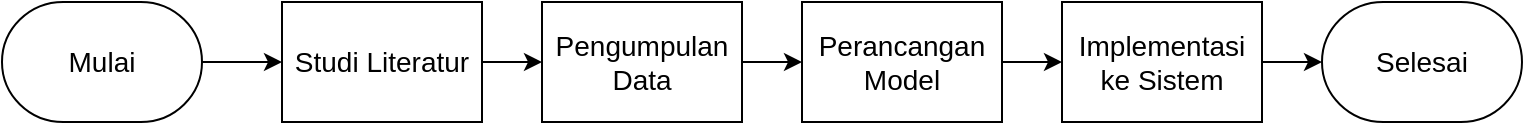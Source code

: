 <mxfile version="24.4.13" type="github">
  <diagram name="Page-1" id="nHCN08_IxAETz8GWsIQa">
    <mxGraphModel dx="1050" dy="565" grid="1" gridSize="10" guides="1" tooltips="1" connect="1" arrows="1" fold="1" page="1" pageScale="1" pageWidth="850" pageHeight="1100" math="0" shadow="0">
      <root>
        <mxCell id="0" />
        <mxCell id="1" parent="0" />
        <mxCell id="cGolmNBUZgRThdtmEXyv-7" value="" style="edgeStyle=orthogonalEdgeStyle;rounded=0;orthogonalLoop=1;jettySize=auto;html=1;" edge="1" parent="1" source="cGolmNBUZgRThdtmEXyv-1" target="cGolmNBUZgRThdtmEXyv-3">
          <mxGeometry relative="1" as="geometry" />
        </mxCell>
        <mxCell id="cGolmNBUZgRThdtmEXyv-1" value="&lt;font style=&quot;font-size: 14px;&quot;&gt;Mulai&lt;/font&gt;" style="html=1;shape=mxgraph.flowchart.terminator;whiteSpace=wrap;" vertex="1" parent="1">
          <mxGeometry x="10" y="180" width="100" height="60" as="geometry" />
        </mxCell>
        <mxCell id="cGolmNBUZgRThdtmEXyv-9" value="" style="edgeStyle=orthogonalEdgeStyle;rounded=0;orthogonalLoop=1;jettySize=auto;html=1;" edge="1" parent="1" source="cGolmNBUZgRThdtmEXyv-2" target="cGolmNBUZgRThdtmEXyv-4">
          <mxGeometry relative="1" as="geometry" />
        </mxCell>
        <mxCell id="cGolmNBUZgRThdtmEXyv-2" value="&lt;font style=&quot;font-size: 14px;&quot;&gt;Pengumpulan Data&lt;/font&gt;" style="rounded=0;whiteSpace=wrap;html=1;" vertex="1" parent="1">
          <mxGeometry x="280" y="180" width="100" height="60" as="geometry" />
        </mxCell>
        <mxCell id="cGolmNBUZgRThdtmEXyv-8" value="" style="edgeStyle=orthogonalEdgeStyle;rounded=0;orthogonalLoop=1;jettySize=auto;html=1;" edge="1" parent="1" source="cGolmNBUZgRThdtmEXyv-3" target="cGolmNBUZgRThdtmEXyv-2">
          <mxGeometry relative="1" as="geometry" />
        </mxCell>
        <mxCell id="cGolmNBUZgRThdtmEXyv-3" value="&lt;font style=&quot;font-size: 14px;&quot;&gt;Studi Literatur&lt;/font&gt;" style="rounded=0;whiteSpace=wrap;html=1;" vertex="1" parent="1">
          <mxGeometry x="150" y="180" width="100" height="60" as="geometry" />
        </mxCell>
        <mxCell id="cGolmNBUZgRThdtmEXyv-10" value="" style="edgeStyle=orthogonalEdgeStyle;rounded=0;orthogonalLoop=1;jettySize=auto;html=1;" edge="1" parent="1" source="cGolmNBUZgRThdtmEXyv-4" target="cGolmNBUZgRThdtmEXyv-5">
          <mxGeometry relative="1" as="geometry" />
        </mxCell>
        <mxCell id="cGolmNBUZgRThdtmEXyv-4" value="&lt;font style=&quot;font-size: 14px;&quot;&gt;Perancangan Model&lt;/font&gt;" style="rounded=0;whiteSpace=wrap;html=1;" vertex="1" parent="1">
          <mxGeometry x="410" y="180" width="100" height="60" as="geometry" />
        </mxCell>
        <mxCell id="cGolmNBUZgRThdtmEXyv-11" value="" style="edgeStyle=orthogonalEdgeStyle;rounded=0;orthogonalLoop=1;jettySize=auto;html=1;" edge="1" parent="1" source="cGolmNBUZgRThdtmEXyv-5" target="cGolmNBUZgRThdtmEXyv-6">
          <mxGeometry relative="1" as="geometry" />
        </mxCell>
        <mxCell id="cGolmNBUZgRThdtmEXyv-5" value="&lt;font style=&quot;font-size: 14px;&quot;&gt;Implementasi ke Sistem&lt;/font&gt;" style="rounded=0;whiteSpace=wrap;html=1;" vertex="1" parent="1">
          <mxGeometry x="540" y="180" width="100" height="60" as="geometry" />
        </mxCell>
        <mxCell id="cGolmNBUZgRThdtmEXyv-6" value="&lt;font style=&quot;font-size: 14px;&quot;&gt;Selesai&lt;/font&gt;" style="html=1;shape=mxgraph.flowchart.terminator;whiteSpace=wrap;" vertex="1" parent="1">
          <mxGeometry x="670" y="180" width="100" height="60" as="geometry" />
        </mxCell>
      </root>
    </mxGraphModel>
  </diagram>
</mxfile>
